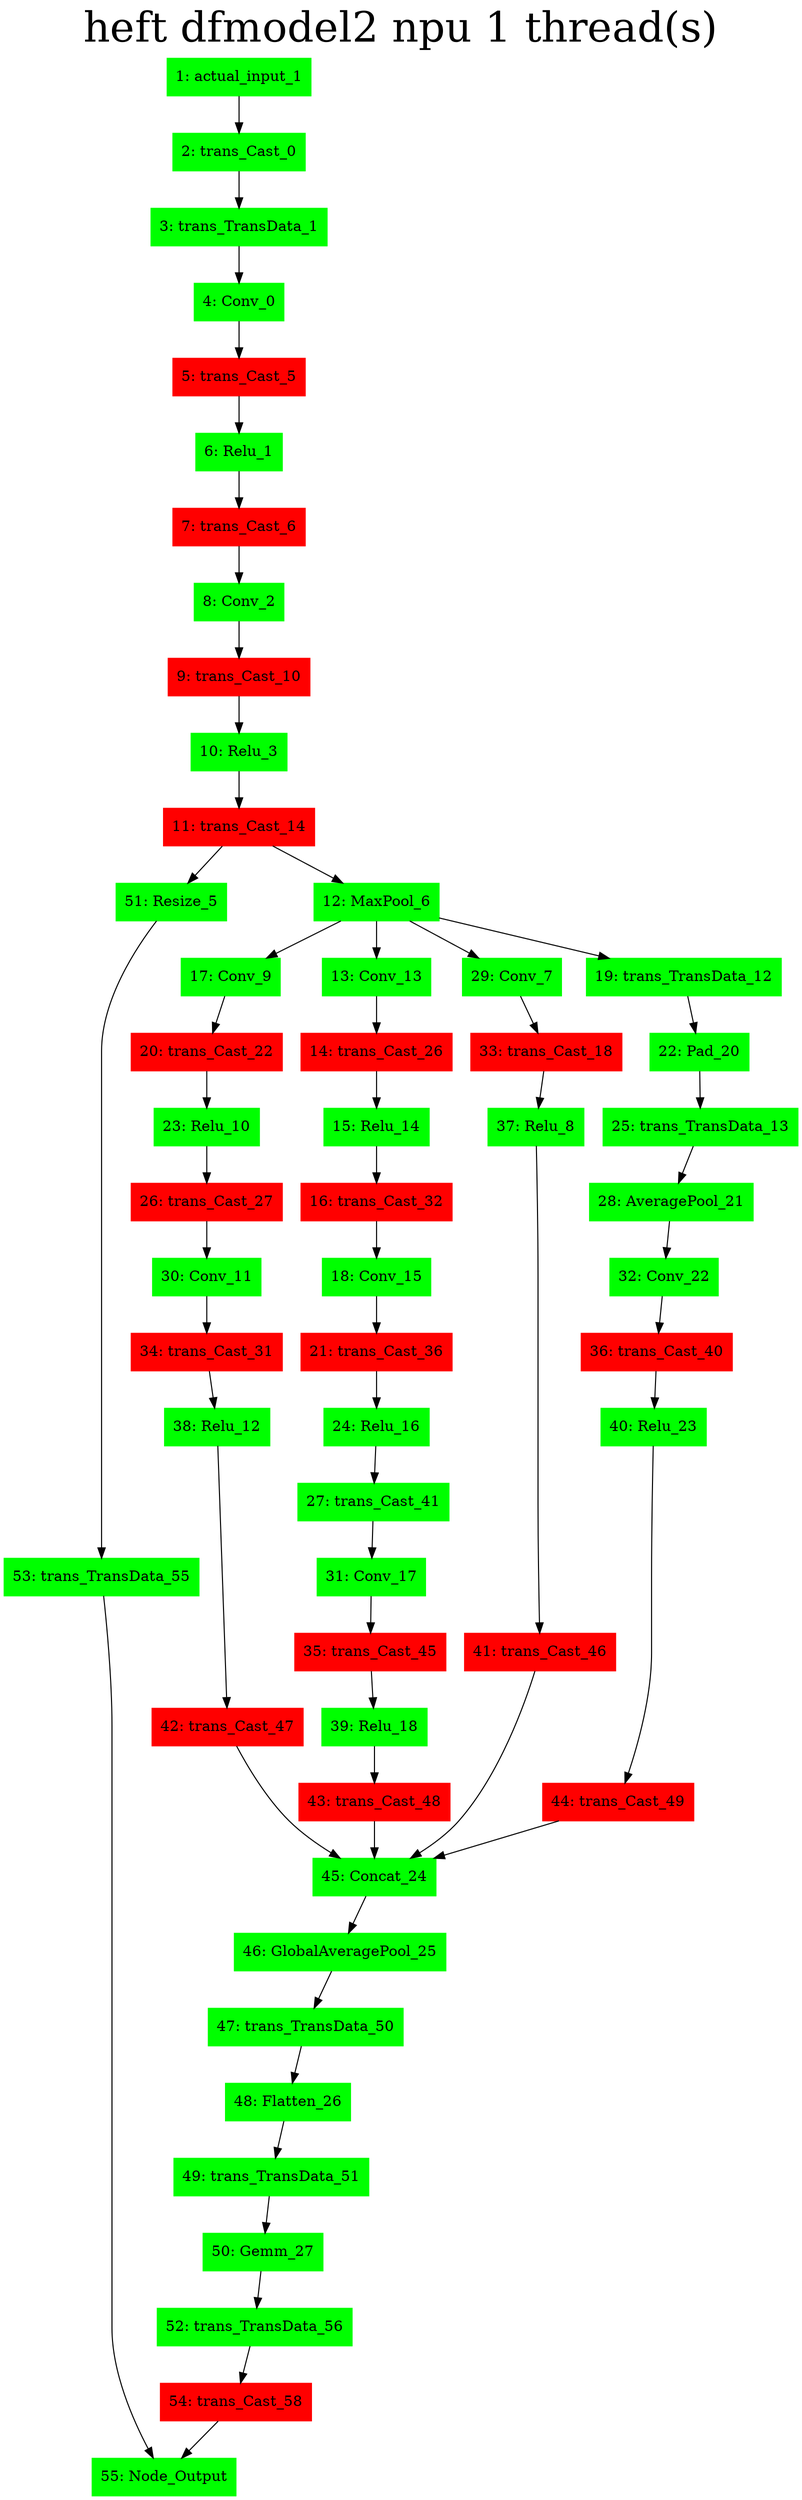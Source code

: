 digraph G {
label     = "heft dfmodel2 npu 1 thread(s)"
    labelloc  =  t // t: Place the graph's title on top.
    fontsize  = 40 // Make title stand out by giving a large font size
    fontcolor = black"1: actual_input_1"->"2: trans_Cast_0";
"1: actual_input_1" [shape=box,style=filled,color=green];
"2: trans_Cast_0"->"3: trans_TransData_1";
"2: trans_Cast_0" [shape=box,style=filled,color=green];
"3: trans_TransData_1"->"4: Conv_0";
"3: trans_TransData_1" [shape=box,style=filled,color=green];
"4: Conv_0"->"5: trans_Cast_5";
"4: Conv_0" [shape=box,style=filled,color=green];
"5: trans_Cast_5"->"6: Relu_1";
"5: trans_Cast_5" [shape=box,style=filled,color=red];
"6: Relu_1"->"7: trans_Cast_6";
"6: Relu_1" [shape=box,style=filled,color=green];
"7: trans_Cast_6"->"8: Conv_2";
"7: trans_Cast_6" [shape=box,style=filled,color=red];
"8: Conv_2"->"9: trans_Cast_10";
"8: Conv_2" [shape=box,style=filled,color=green];
"9: trans_Cast_10"->"10: Relu_3";
"9: trans_Cast_10" [shape=box,style=filled,color=red];
"10: Relu_3"->"11: trans_Cast_14";
"10: Relu_3" [shape=box,style=filled,color=green];
"11: trans_Cast_14"->"51: Resize_5";
"11: trans_Cast_14"->"12: MaxPool_6";
"11: trans_Cast_14" [shape=box,style=filled,color=red];
"51: Resize_5"->"53: trans_TransData_55";
"51: Resize_5" [shape=box,style=filled,color=green];
"53: trans_TransData_55"->"55: Node_Output";
"53: trans_TransData_55" [shape=box,style=filled,color=green];
"12: MaxPool_6"->"17: Conv_9";
"12: MaxPool_6"->"13: Conv_13";
"12: MaxPool_6"->"29: Conv_7";
"12: MaxPool_6"->"19: trans_TransData_12";
"12: MaxPool_6" [shape=box,style=filled,color=green];
"29: Conv_7"->"33: trans_Cast_18";
"29: Conv_7" [shape=box,style=filled,color=green];
"33: trans_Cast_18"->"37: Relu_8";
"33: trans_Cast_18" [shape=box,style=filled,color=red];
"37: Relu_8"->"41: trans_Cast_46";
"37: Relu_8" [shape=box,style=filled,color=green];
"41: trans_Cast_46"->"45: Concat_24";
"41: trans_Cast_46" [shape=box,style=filled,color=red];
"17: Conv_9"->"20: trans_Cast_22";
"17: Conv_9" [shape=box,style=filled,color=green];
"20: trans_Cast_22"->"23: Relu_10";
"20: trans_Cast_22" [shape=box,style=filled,color=red];
"23: Relu_10"->"26: trans_Cast_27";
"23: Relu_10" [shape=box,style=filled,color=green];
"26: trans_Cast_27"->"30: Conv_11";
"26: trans_Cast_27" [shape=box,style=filled,color=red];
"30: Conv_11"->"34: trans_Cast_31";
"30: Conv_11" [shape=box,style=filled,color=green];
"34: trans_Cast_31"->"38: Relu_12";
"34: trans_Cast_31" [shape=box,style=filled,color=red];
"38: Relu_12"->"42: trans_Cast_47";
"38: Relu_12" [shape=box,style=filled,color=green];
"42: trans_Cast_47"->"45: Concat_24";
"42: trans_Cast_47" [shape=box,style=filled,color=red];
"13: Conv_13"->"14: trans_Cast_26";
"13: Conv_13" [shape=box,style=filled,color=green];
"14: trans_Cast_26"->"15: Relu_14";
"14: trans_Cast_26" [shape=box,style=filled,color=red];
"15: Relu_14"->"16: trans_Cast_32";
"15: Relu_14" [shape=box,style=filled,color=green];
"16: trans_Cast_32"->"18: Conv_15";
"16: trans_Cast_32" [shape=box,style=filled,color=red];
"18: Conv_15"->"21: trans_Cast_36";
"18: Conv_15" [shape=box,style=filled,color=green];
"21: trans_Cast_36"->"24: Relu_16";
"21: trans_Cast_36" [shape=box,style=filled,color=red];
"24: Relu_16"->"27: trans_Cast_41";
"24: Relu_16" [shape=box,style=filled,color=green];
"27: trans_Cast_41"->"31: Conv_17";
"27: trans_Cast_41" [shape=box,style=filled,color=green];
"31: Conv_17"->"35: trans_Cast_45";
"31: Conv_17" [shape=box,style=filled,color=green];
"35: trans_Cast_45"->"39: Relu_18";
"35: trans_Cast_45" [shape=box,style=filled,color=red];
"39: Relu_18"->"43: trans_Cast_48";
"39: Relu_18" [shape=box,style=filled,color=green];
"43: trans_Cast_48"->"45: Concat_24";
"43: trans_Cast_48" [shape=box,style=filled,color=red];
"19: trans_TransData_12"->"22: Pad_20";
"19: trans_TransData_12" [shape=box,style=filled,color=green];
"22: Pad_20"->"25: trans_TransData_13";
"22: Pad_20" [shape=box,style=filled,color=green];
"25: trans_TransData_13"->"28: AveragePool_21";
"25: trans_TransData_13" [shape=box,style=filled,color=green];
"28: AveragePool_21"->"32: Conv_22";
"28: AveragePool_21" [shape=box,style=filled,color=green];
"32: Conv_22"->"36: trans_Cast_40";
"32: Conv_22" [shape=box,style=filled,color=green];
"36: trans_Cast_40"->"40: Relu_23";
"36: trans_Cast_40" [shape=box,style=filled,color=red];
"40: Relu_23"->"44: trans_Cast_49";
"40: Relu_23" [shape=box,style=filled,color=green];
"44: trans_Cast_49"->"45: Concat_24";
"44: trans_Cast_49" [shape=box,style=filled,color=red];
"45: Concat_24"->"46: GlobalAveragePool_25";
"45: Concat_24" [shape=box,style=filled,color=green];
"46: GlobalAveragePool_25"->"47: trans_TransData_50";
"46: GlobalAveragePool_25" [shape=box,style=filled,color=green];
"47: trans_TransData_50"->"48: Flatten_26";
"47: trans_TransData_50" [shape=box,style=filled,color=green];
"48: Flatten_26"->"49: trans_TransData_51";
"48: Flatten_26" [shape=box,style=filled,color=green];
"49: trans_TransData_51"->"50: Gemm_27";
"49: trans_TransData_51" [shape=box,style=filled,color=green];
"50: Gemm_27"->"52: trans_TransData_56";
"50: Gemm_27" [shape=box,style=filled,color=green];
"52: trans_TransData_56"->"54: trans_Cast_58";
"52: trans_TransData_56" [shape=box,style=filled,color=green];
"54: trans_Cast_58"->"55: Node_Output";
"54: trans_Cast_58" [shape=box,style=filled,color=red];
"55: Node_Output" [shape=box,style=filled,color=green];
}